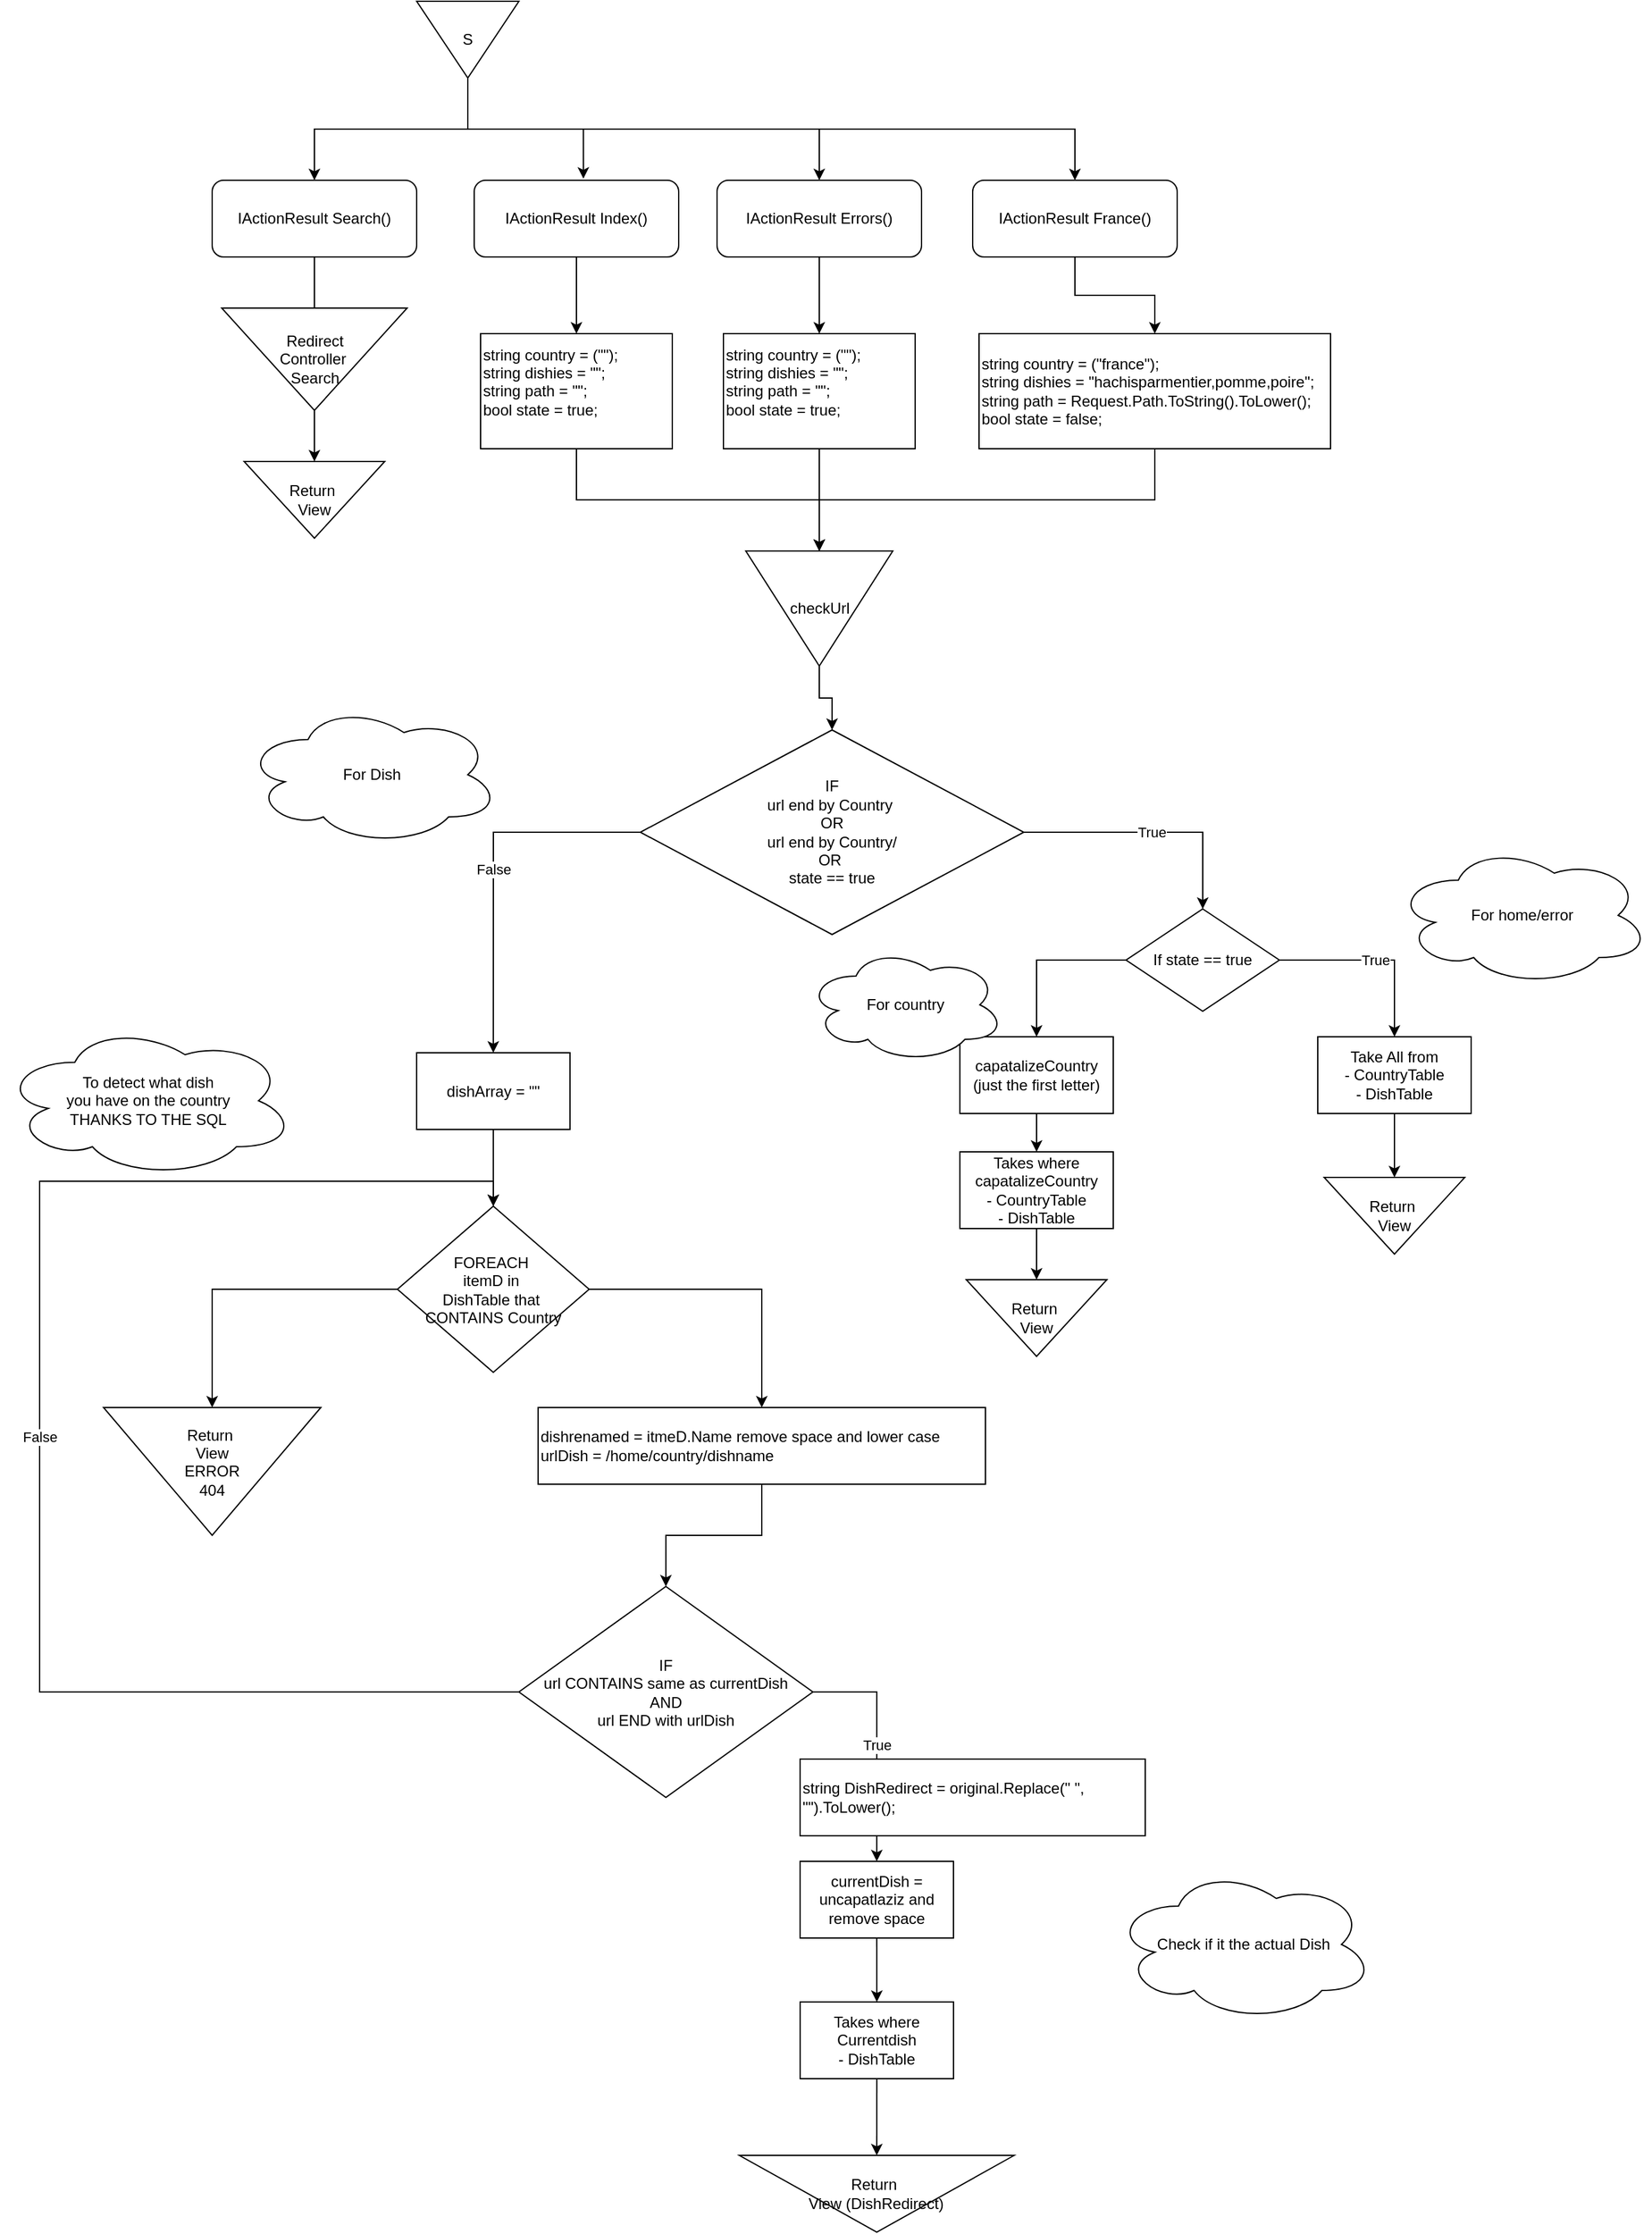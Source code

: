 <mxfile version="24.7.17">
  <diagram name="Page-1" id="ieFEpt_y5Hz8trDGl6M4">
    <mxGraphModel dx="454" dy="685" grid="1" gridSize="10" guides="1" tooltips="1" connect="1" arrows="1" fold="1" page="1" pageScale="1" pageWidth="850" pageHeight="1100" math="0" shadow="0">
      <root>
        <mxCell id="0" />
        <mxCell id="1" parent="0" />
        <mxCell id="sono2kKvDb-Px1hdgSL0-3" style="edgeStyle=orthogonalEdgeStyle;rounded=0;orthogonalLoop=1;jettySize=auto;html=1;exitX=1;exitY=0.5;exitDx=0;exitDy=0;entryX=0.5;entryY=0;entryDx=0;entryDy=0;" edge="1" parent="1" source="sono2kKvDb-Px1hdgSL0-1" target="sono2kKvDb-Px1hdgSL0-2">
          <mxGeometry relative="1" as="geometry" />
        </mxCell>
        <mxCell id="sono2kKvDb-Px1hdgSL0-48" style="edgeStyle=orthogonalEdgeStyle;rounded=0;orthogonalLoop=1;jettySize=auto;html=1;exitX=1;exitY=0.5;exitDx=0;exitDy=0;entryX=0.5;entryY=0;entryDx=0;entryDy=0;" edge="1" parent="1" source="sono2kKvDb-Px1hdgSL0-1" target="sono2kKvDb-Px1hdgSL0-8">
          <mxGeometry relative="1" as="geometry" />
        </mxCell>
        <mxCell id="sono2kKvDb-Px1hdgSL0-49" style="edgeStyle=orthogonalEdgeStyle;rounded=0;orthogonalLoop=1;jettySize=auto;html=1;exitX=1;exitY=0.5;exitDx=0;exitDy=0;entryX=0.5;entryY=0;entryDx=0;entryDy=0;" edge="1" parent="1" source="sono2kKvDb-Px1hdgSL0-1" target="sono2kKvDb-Px1hdgSL0-11">
          <mxGeometry relative="1" as="geometry" />
        </mxCell>
        <mxCell id="sono2kKvDb-Px1hdgSL0-1" value="S" style="triangle;whiteSpace=wrap;html=1;direction=south;" vertex="1" parent="1">
          <mxGeometry x="385" y="480" width="80" height="60" as="geometry" />
        </mxCell>
        <mxCell id="sono2kKvDb-Px1hdgSL0-47" style="edgeStyle=orthogonalEdgeStyle;rounded=0;orthogonalLoop=1;jettySize=auto;html=1;exitX=0.5;exitY=1;exitDx=0;exitDy=0;entryX=0;entryY=0.5;entryDx=0;entryDy=0;" edge="1" parent="1" source="sono2kKvDb-Px1hdgSL0-2" target="sono2kKvDb-Px1hdgSL0-46">
          <mxGeometry relative="1" as="geometry" />
        </mxCell>
        <mxCell id="sono2kKvDb-Px1hdgSL0-2" value="IActionResult Search()" style="rounded=1;whiteSpace=wrap;html=1;" vertex="1" parent="1">
          <mxGeometry x="225" y="620" width="160" height="60" as="geometry" />
        </mxCell>
        <mxCell id="sono2kKvDb-Px1hdgSL0-7" style="edgeStyle=orthogonalEdgeStyle;rounded=0;orthogonalLoop=1;jettySize=auto;html=1;exitX=0.5;exitY=1;exitDx=0;exitDy=0;entryX=0.5;entryY=0;entryDx=0;entryDy=0;" edge="1" parent="1" source="sono2kKvDb-Px1hdgSL0-4" target="sono2kKvDb-Px1hdgSL0-6">
          <mxGeometry relative="1" as="geometry" />
        </mxCell>
        <mxCell id="sono2kKvDb-Px1hdgSL0-4" value="IActionResult Index()" style="rounded=1;whiteSpace=wrap;html=1;" vertex="1" parent="1">
          <mxGeometry x="430" y="620" width="160" height="60" as="geometry" />
        </mxCell>
        <mxCell id="sono2kKvDb-Px1hdgSL0-5" style="edgeStyle=orthogonalEdgeStyle;rounded=0;orthogonalLoop=1;jettySize=auto;html=1;exitX=1;exitY=0.5;exitDx=0;exitDy=0;entryX=0.534;entryY=-0.02;entryDx=0;entryDy=0;entryPerimeter=0;" edge="1" parent="1" source="sono2kKvDb-Px1hdgSL0-1" target="sono2kKvDb-Px1hdgSL0-4">
          <mxGeometry relative="1" as="geometry" />
        </mxCell>
        <mxCell id="sono2kKvDb-Px1hdgSL0-17" style="edgeStyle=orthogonalEdgeStyle;rounded=0;orthogonalLoop=1;jettySize=auto;html=1;exitX=0.5;exitY=1;exitDx=0;exitDy=0;entryX=0;entryY=0.5;entryDx=0;entryDy=0;" edge="1" parent="1" source="sono2kKvDb-Px1hdgSL0-6" target="sono2kKvDb-Px1hdgSL0-16">
          <mxGeometry relative="1" as="geometry" />
        </mxCell>
        <mxCell id="sono2kKvDb-Px1hdgSL0-6" value="&lt;div&gt;string country = (&quot;&quot;);&lt;/div&gt;&lt;div&gt;string dishies = &quot;&quot;;&amp;nbsp;&lt;/div&gt;&lt;div&gt;string path = &quot;&quot;;&lt;/div&gt;&lt;div&gt;bool state = true;&lt;/div&gt;&lt;div&gt;&lt;br&gt;&lt;/div&gt;" style="rounded=0;whiteSpace=wrap;html=1;align=left;" vertex="1" parent="1">
          <mxGeometry x="435" y="740" width="150" height="90" as="geometry" />
        </mxCell>
        <mxCell id="sono2kKvDb-Px1hdgSL0-10" style="edgeStyle=orthogonalEdgeStyle;rounded=0;orthogonalLoop=1;jettySize=auto;html=1;exitX=0.5;exitY=1;exitDx=0;exitDy=0;entryX=0.5;entryY=0;entryDx=0;entryDy=0;" edge="1" parent="1" source="sono2kKvDb-Px1hdgSL0-8" target="sono2kKvDb-Px1hdgSL0-9">
          <mxGeometry relative="1" as="geometry" />
        </mxCell>
        <mxCell id="sono2kKvDb-Px1hdgSL0-8" value="IActionResult Errors()" style="rounded=1;whiteSpace=wrap;html=1;" vertex="1" parent="1">
          <mxGeometry x="620" y="620" width="160" height="60" as="geometry" />
        </mxCell>
        <mxCell id="sono2kKvDb-Px1hdgSL0-18" style="edgeStyle=orthogonalEdgeStyle;rounded=0;orthogonalLoop=1;jettySize=auto;html=1;exitX=0.5;exitY=1;exitDx=0;exitDy=0;entryX=0;entryY=0.5;entryDx=0;entryDy=0;" edge="1" parent="1" source="sono2kKvDb-Px1hdgSL0-9" target="sono2kKvDb-Px1hdgSL0-16">
          <mxGeometry relative="1" as="geometry" />
        </mxCell>
        <mxCell id="sono2kKvDb-Px1hdgSL0-9" value="&lt;div&gt;string country = (&quot;&quot;);&lt;/div&gt;&lt;div&gt;string dishies = &quot;&quot;;&amp;nbsp;&lt;/div&gt;&lt;div&gt;string path = &quot;&quot;;&lt;/div&gt;&lt;div&gt;bool state = true;&lt;/div&gt;&lt;div&gt;&lt;br&gt;&lt;/div&gt;" style="rounded=0;whiteSpace=wrap;html=1;align=left;" vertex="1" parent="1">
          <mxGeometry x="625" y="740" width="150" height="90" as="geometry" />
        </mxCell>
        <mxCell id="sono2kKvDb-Px1hdgSL0-14" style="edgeStyle=orthogonalEdgeStyle;rounded=0;orthogonalLoop=1;jettySize=auto;html=1;exitX=0.5;exitY=1;exitDx=0;exitDy=0;entryX=0.5;entryY=0;entryDx=0;entryDy=0;" edge="1" parent="1" source="sono2kKvDb-Px1hdgSL0-11" target="sono2kKvDb-Px1hdgSL0-12">
          <mxGeometry relative="1" as="geometry" />
        </mxCell>
        <mxCell id="sono2kKvDb-Px1hdgSL0-11" value="&lt;div&gt;IActionResult France()&lt;/div&gt;" style="rounded=1;whiteSpace=wrap;html=1;" vertex="1" parent="1">
          <mxGeometry x="820" y="620" width="160" height="60" as="geometry" />
        </mxCell>
        <mxCell id="sono2kKvDb-Px1hdgSL0-19" style="edgeStyle=orthogonalEdgeStyle;rounded=0;orthogonalLoop=1;jettySize=auto;html=1;exitX=0.5;exitY=1;exitDx=0;exitDy=0;entryX=0;entryY=0.5;entryDx=0;entryDy=0;" edge="1" parent="1" source="sono2kKvDb-Px1hdgSL0-12" target="sono2kKvDb-Px1hdgSL0-16">
          <mxGeometry relative="1" as="geometry" />
        </mxCell>
        <mxCell id="sono2kKvDb-Px1hdgSL0-12" value="&lt;div&gt;string country = (&quot;france&quot;);&lt;/div&gt;&lt;div&gt;string dishies = &quot;hachisparmentier,pomme,poire&quot;;&lt;/div&gt;&lt;div&gt;&lt;span style=&quot;background-color: initial;&quot;&gt;string path = Request.Path.ToString().ToLower();&lt;/span&gt;&lt;/div&gt;&lt;div&gt;bool state = false;&lt;/div&gt;" style="rounded=0;whiteSpace=wrap;html=1;align=left;" vertex="1" parent="1">
          <mxGeometry x="825" y="740" width="275" height="90" as="geometry" />
        </mxCell>
        <mxCell id="sono2kKvDb-Px1hdgSL0-21" style="edgeStyle=orthogonalEdgeStyle;rounded=0;orthogonalLoop=1;jettySize=auto;html=1;exitX=1;exitY=0.5;exitDx=0;exitDy=0;entryX=0.5;entryY=0;entryDx=0;entryDy=0;" edge="1" parent="1" source="sono2kKvDb-Px1hdgSL0-16" target="sono2kKvDb-Px1hdgSL0-20">
          <mxGeometry relative="1" as="geometry" />
        </mxCell>
        <mxCell id="sono2kKvDb-Px1hdgSL0-16" value="checkUrl" style="triangle;whiteSpace=wrap;html=1;direction=south;" vertex="1" parent="1">
          <mxGeometry x="642.5" y="910" width="115" height="90" as="geometry" />
        </mxCell>
        <mxCell id="sono2kKvDb-Px1hdgSL0-23" value="True" style="edgeStyle=orthogonalEdgeStyle;rounded=0;orthogonalLoop=1;jettySize=auto;html=1;exitX=1;exitY=0.5;exitDx=0;exitDy=0;entryX=0.5;entryY=0;entryDx=0;entryDy=0;" edge="1" parent="1" source="sono2kKvDb-Px1hdgSL0-20" target="sono2kKvDb-Px1hdgSL0-22">
          <mxGeometry relative="1" as="geometry" />
        </mxCell>
        <mxCell id="sono2kKvDb-Px1hdgSL0-40" value="False" style="edgeStyle=orthogonalEdgeStyle;rounded=0;orthogonalLoop=1;jettySize=auto;html=1;exitX=0;exitY=0.5;exitDx=0;exitDy=0;entryX=0.5;entryY=0;entryDx=0;entryDy=0;" edge="1" parent="1" source="sono2kKvDb-Px1hdgSL0-20" target="2w-vkjoon_6_aKNhuZL9-20">
          <mxGeometry relative="1" as="geometry">
            <mxPoint x="450" y="1190" as="targetPoint" />
          </mxGeometry>
        </mxCell>
        <mxCell id="sono2kKvDb-Px1hdgSL0-20" value="&lt;div&gt;IF&lt;/div&gt;&lt;div&gt;url end by Country&amp;nbsp;&lt;/div&gt;&lt;div&gt;OR&lt;/div&gt;&lt;div&gt;&amp;nbsp;url end by Country/&amp;nbsp;&lt;/div&gt;&lt;div&gt;OR&amp;nbsp;&lt;/div&gt;&lt;div&gt;state == true&lt;/div&gt;" style="rhombus;whiteSpace=wrap;html=1;" vertex="1" parent="1">
          <mxGeometry x="560" y="1050" width="300" height="160" as="geometry" />
        </mxCell>
        <mxCell id="sono2kKvDb-Px1hdgSL0-25" value="True" style="edgeStyle=orthogonalEdgeStyle;rounded=0;orthogonalLoop=1;jettySize=auto;html=1;exitX=1;exitY=0.5;exitDx=0;exitDy=0;entryX=0.5;entryY=0;entryDx=0;entryDy=0;" edge="1" parent="1" source="sono2kKvDb-Px1hdgSL0-22" target="sono2kKvDb-Px1hdgSL0-28">
          <mxGeometry relative="1" as="geometry">
            <mxPoint x="1150" y="1280" as="targetPoint" />
          </mxGeometry>
        </mxCell>
        <mxCell id="sono2kKvDb-Px1hdgSL0-32" style="edgeStyle=orthogonalEdgeStyle;rounded=0;orthogonalLoop=1;jettySize=auto;html=1;exitX=0;exitY=0.5;exitDx=0;exitDy=0;entryX=0.5;entryY=0;entryDx=0;entryDy=0;" edge="1" parent="1" source="sono2kKvDb-Px1hdgSL0-22" target="sono2kKvDb-Px1hdgSL0-31">
          <mxGeometry relative="1" as="geometry" />
        </mxCell>
        <mxCell id="sono2kKvDb-Px1hdgSL0-22" value="If state == true" style="rhombus;whiteSpace=wrap;html=1;" vertex="1" parent="1">
          <mxGeometry x="940" y="1190" width="120" height="80" as="geometry" />
        </mxCell>
        <mxCell id="sono2kKvDb-Px1hdgSL0-30" style="edgeStyle=orthogonalEdgeStyle;rounded=0;orthogonalLoop=1;jettySize=auto;html=1;exitX=0.5;exitY=1;exitDx=0;exitDy=0;entryX=0;entryY=0.5;entryDx=0;entryDy=0;" edge="1" parent="1" source="sono2kKvDb-Px1hdgSL0-28" target="sono2kKvDb-Px1hdgSL0-29">
          <mxGeometry relative="1" as="geometry" />
        </mxCell>
        <mxCell id="sono2kKvDb-Px1hdgSL0-28" value="Take All from&lt;div&gt;- CountryTable&lt;/div&gt;&lt;div&gt;- DishTable&lt;/div&gt;" style="rounded=0;whiteSpace=wrap;html=1;" vertex="1" parent="1">
          <mxGeometry x="1090" y="1290" width="120" height="60" as="geometry" />
        </mxCell>
        <mxCell id="sono2kKvDb-Px1hdgSL0-29" value="Return&amp;nbsp;&lt;div&gt;View&lt;/div&gt;" style="triangle;whiteSpace=wrap;html=1;direction=south;" vertex="1" parent="1">
          <mxGeometry x="1095" y="1400" width="110" height="60" as="geometry" />
        </mxCell>
        <mxCell id="sono2kKvDb-Px1hdgSL0-34" style="edgeStyle=orthogonalEdgeStyle;rounded=0;orthogonalLoop=1;jettySize=auto;html=1;exitX=0.5;exitY=1;exitDx=0;exitDy=0;entryX=0.5;entryY=0;entryDx=0;entryDy=0;" edge="1" parent="1" source="sono2kKvDb-Px1hdgSL0-31" target="sono2kKvDb-Px1hdgSL0-33">
          <mxGeometry relative="1" as="geometry" />
        </mxCell>
        <mxCell id="sono2kKvDb-Px1hdgSL0-31" value="capatalizeCountry (just the first letter)" style="rounded=0;whiteSpace=wrap;html=1;" vertex="1" parent="1">
          <mxGeometry x="810" y="1290" width="120" height="60" as="geometry" />
        </mxCell>
        <mxCell id="sono2kKvDb-Px1hdgSL0-36" style="edgeStyle=orthogonalEdgeStyle;rounded=0;orthogonalLoop=1;jettySize=auto;html=1;exitX=0.5;exitY=1;exitDx=0;exitDy=0;entryX=0;entryY=0.5;entryDx=0;entryDy=0;" edge="1" parent="1" source="sono2kKvDb-Px1hdgSL0-33" target="sono2kKvDb-Px1hdgSL0-35">
          <mxGeometry relative="1" as="geometry" />
        </mxCell>
        <mxCell id="sono2kKvDb-Px1hdgSL0-33" value="Takes where capatalizeCountry&lt;div&gt;- CountryTable&lt;/div&gt;&lt;div&gt;- DishTable&lt;/div&gt;" style="rounded=0;whiteSpace=wrap;html=1;" vertex="1" parent="1">
          <mxGeometry x="810" y="1380" width="120" height="60" as="geometry" />
        </mxCell>
        <mxCell id="sono2kKvDb-Px1hdgSL0-35" value="Return&amp;nbsp;&lt;div&gt;View&lt;/div&gt;" style="triangle;whiteSpace=wrap;html=1;direction=south;" vertex="1" parent="1">
          <mxGeometry x="815" y="1480" width="110" height="60" as="geometry" />
        </mxCell>
        <mxCell id="sono2kKvDb-Px1hdgSL0-46" value="Return&amp;nbsp;&lt;div&gt;View&lt;/div&gt;" style="triangle;whiteSpace=wrap;html=1;direction=south;" vertex="1" parent="1">
          <mxGeometry x="250" y="840" width="110" height="60" as="geometry" />
        </mxCell>
        <mxCell id="sono2kKvDb-Px1hdgSL0-53" value="True" style="edgeStyle=orthogonalEdgeStyle;rounded=0;orthogonalLoop=1;jettySize=auto;html=1;exitX=1;exitY=0.5;exitDx=0;exitDy=0;entryX=0.5;entryY=0;entryDx=0;entryDy=0;" edge="1" parent="1" source="sono2kKvDb-Px1hdgSL0-50" target="sono2kKvDb-Px1hdgSL0-52">
          <mxGeometry relative="1" as="geometry" />
        </mxCell>
        <mxCell id="2w-vkjoon_6_aKNhuZL9-37" value="False" style="edgeStyle=orthogonalEdgeStyle;rounded=0;orthogonalLoop=1;jettySize=auto;html=1;exitX=0;exitY=0.5;exitDx=0;exitDy=0;entryX=0.5;entryY=0;entryDx=0;entryDy=0;" edge="1" parent="1" source="sono2kKvDb-Px1hdgSL0-50" target="2w-vkjoon_6_aKNhuZL9-18">
          <mxGeometry relative="1" as="geometry">
            <Array as="points">
              <mxPoint x="90" y="1803" />
              <mxPoint x="90" y="1403" />
              <mxPoint x="445" y="1403" />
            </Array>
          </mxGeometry>
        </mxCell>
        <mxCell id="sono2kKvDb-Px1hdgSL0-50" value="IF&lt;div&gt;url CONTAINS same as currentDish&lt;/div&gt;&lt;div&gt;AND&lt;/div&gt;&lt;div&gt;url END with urlDish&lt;/div&gt;" style="rhombus;whiteSpace=wrap;html=1;" vertex="1" parent="1">
          <mxGeometry x="464.98" y="1720" width="230" height="165" as="geometry" />
        </mxCell>
        <mxCell id="sono2kKvDb-Px1hdgSL0-56" style="edgeStyle=orthogonalEdgeStyle;rounded=0;orthogonalLoop=1;jettySize=auto;html=1;exitX=0.5;exitY=1;exitDx=0;exitDy=0;entryX=0.5;entryY=0;entryDx=0;entryDy=0;" edge="1" parent="1" source="sono2kKvDb-Px1hdgSL0-52" target="sono2kKvDb-Px1hdgSL0-54">
          <mxGeometry relative="1" as="geometry" />
        </mxCell>
        <mxCell id="sono2kKvDb-Px1hdgSL0-52" value="currentDish = uncapatlaziz and remove space" style="rounded=0;whiteSpace=wrap;html=1;" vertex="1" parent="1">
          <mxGeometry x="684.98" y="1935" width="120" height="60" as="geometry" />
        </mxCell>
        <mxCell id="sono2kKvDb-Px1hdgSL0-57" style="edgeStyle=orthogonalEdgeStyle;rounded=0;orthogonalLoop=1;jettySize=auto;html=1;exitX=0.5;exitY=1;exitDx=0;exitDy=0;entryX=0;entryY=0.5;entryDx=0;entryDy=0;" edge="1" parent="1" source="sono2kKvDb-Px1hdgSL0-54" target="sono2kKvDb-Px1hdgSL0-55">
          <mxGeometry relative="1" as="geometry" />
        </mxCell>
        <mxCell id="sono2kKvDb-Px1hdgSL0-54" value="&lt;div&gt;Takes where Currentdish&lt;br&gt;&lt;/div&gt;&lt;div&gt;- DishTable&lt;/div&gt;" style="rounded=0;whiteSpace=wrap;html=1;" vertex="1" parent="1">
          <mxGeometry x="685.03" y="2045" width="120" height="60" as="geometry" />
        </mxCell>
        <mxCell id="sono2kKvDb-Px1hdgSL0-55" value="Return&amp;nbsp;&lt;div&gt;View (&lt;span style=&quot;background-color: initial;&quot;&gt;DishRedirect)&lt;/span&gt;&lt;/div&gt;" style="triangle;whiteSpace=wrap;html=1;direction=south;" vertex="1" parent="1">
          <mxGeometry x="637.45" y="2165" width="215.05" height="60" as="geometry" />
        </mxCell>
        <mxCell id="sono2kKvDb-Px1hdgSL0-60" style="edgeStyle=orthogonalEdgeStyle;rounded=0;orthogonalLoop=1;jettySize=auto;html=1;exitX=0;exitY=0.5;exitDx=0;exitDy=0;entryX=0;entryY=0.5;entryDx=0;entryDy=0;" edge="1" parent="1" source="sono2kKvDb-Px1hdgSL0-41">
          <mxGeometry relative="1" as="geometry">
            <mxPoint x="309.95" y="2090" as="targetPoint" />
          </mxGeometry>
        </mxCell>
        <mxCell id="sono2kKvDb-Px1hdgSL0-66" value="For home/error" style="ellipse;shape=cloud;whiteSpace=wrap;html=1;" vertex="1" parent="1">
          <mxGeometry x="1150" y="1140" width="200" height="110" as="geometry" />
        </mxCell>
        <mxCell id="sono2kKvDb-Px1hdgSL0-67" value="For Dish" style="ellipse;shape=cloud;whiteSpace=wrap;html=1;" vertex="1" parent="1">
          <mxGeometry x="250" y="1030" width="200" height="110" as="geometry" />
        </mxCell>
        <mxCell id="sono2kKvDb-Px1hdgSL0-68" value="For country" style="ellipse;shape=cloud;whiteSpace=wrap;html=1;" vertex="1" parent="1">
          <mxGeometry x="690" y="1220" width="155" height="90" as="geometry" />
        </mxCell>
        <mxCell id="sono2kKvDb-Px1hdgSL0-69" value="Redirect&lt;div&gt;Controller&amp;nbsp;&lt;/div&gt;&lt;div&gt;Search&lt;/div&gt;" style="triangle;whiteSpace=wrap;html=1;direction=south;" vertex="1" parent="1">
          <mxGeometry x="232.5" y="720" width="145" height="80" as="geometry" />
        </mxCell>
        <mxCell id="2w-vkjoon_6_aKNhuZL9-16" style="edgeStyle=orthogonalEdgeStyle;rounded=0;orthogonalLoop=1;jettySize=auto;html=1;exitX=1;exitY=0.5;exitDx=0;exitDy=0;entryX=0.5;entryY=0;entryDx=0;entryDy=0;" edge="1" parent="1" source="2w-vkjoon_6_aKNhuZL9-18" target="2w-vkjoon_6_aKNhuZL9-21">
          <mxGeometry relative="1" as="geometry" />
        </mxCell>
        <mxCell id="2w-vkjoon_6_aKNhuZL9-17" style="edgeStyle=orthogonalEdgeStyle;rounded=0;orthogonalLoop=1;jettySize=auto;html=1;exitX=0;exitY=0.5;exitDx=0;exitDy=0;entryX=0;entryY=0.5;entryDx=0;entryDy=0;" edge="1" parent="1" source="2w-vkjoon_6_aKNhuZL9-18" target="2w-vkjoon_6_aKNhuZL9-35">
          <mxGeometry relative="1" as="geometry">
            <mxPoint x="229.95" y="1567.5" as="targetPoint" />
          </mxGeometry>
        </mxCell>
        <mxCell id="2w-vkjoon_6_aKNhuZL9-18" value="FOREACH&amp;nbsp;&lt;div&gt;itemD in&lt;span style=&quot;background-color: initial;&quot;&gt;&amp;nbsp;&lt;/span&gt;&lt;div&gt;&lt;div&gt;DishTable that&amp;nbsp;&lt;/div&gt;&lt;div&gt;CONTAINS Country&lt;/div&gt;&lt;/div&gt;&lt;/div&gt;" style="rhombus;whiteSpace=wrap;html=1;" vertex="1" parent="1">
          <mxGeometry x="369.95" y="1422.5" width="150" height="130" as="geometry" />
        </mxCell>
        <mxCell id="2w-vkjoon_6_aKNhuZL9-19" style="edgeStyle=orthogonalEdgeStyle;rounded=0;orthogonalLoop=1;jettySize=auto;html=1;exitX=0.5;exitY=1;exitDx=0;exitDy=0;entryX=0.5;entryY=0;entryDx=0;entryDy=0;" edge="1" parent="1" source="2w-vkjoon_6_aKNhuZL9-20" target="2w-vkjoon_6_aKNhuZL9-18">
          <mxGeometry relative="1" as="geometry" />
        </mxCell>
        <mxCell id="2w-vkjoon_6_aKNhuZL9-20" value="dishArray = &quot;&quot;" style="rounded=0;whiteSpace=wrap;html=1;" vertex="1" parent="1">
          <mxGeometry x="384.95" y="1302.5" width="120" height="60" as="geometry" />
        </mxCell>
        <mxCell id="2w-vkjoon_6_aKNhuZL9-36" style="edgeStyle=orthogonalEdgeStyle;rounded=0;orthogonalLoop=1;jettySize=auto;html=1;exitX=0.5;exitY=1;exitDx=0;exitDy=0;entryX=0.5;entryY=0;entryDx=0;entryDy=0;" edge="1" parent="1" source="2w-vkjoon_6_aKNhuZL9-21" target="sono2kKvDb-Px1hdgSL0-50">
          <mxGeometry relative="1" as="geometry" />
        </mxCell>
        <mxCell id="2w-vkjoon_6_aKNhuZL9-21" value="&lt;div&gt;dishrenamed = itmeD.Name remove space and lower case&lt;/div&gt;&lt;div&gt;urlDish = /home/country/dishname&lt;br&gt;&lt;/div&gt;" style="rounded=0;whiteSpace=wrap;html=1;align=left;" vertex="1" parent="1">
          <mxGeometry x="480" y="1580" width="350" height="60" as="geometry" />
        </mxCell>
        <mxCell id="2w-vkjoon_6_aKNhuZL9-32" value="To detect what dish&lt;div&gt;you have on the country&lt;/div&gt;&lt;div&gt;THANKS TO THE SQL&lt;/div&gt;" style="ellipse;shape=cloud;whiteSpace=wrap;html=1;" vertex="1" parent="1">
          <mxGeometry x="60" y="1280" width="230" height="120" as="geometry" />
        </mxCell>
        <mxCell id="2w-vkjoon_6_aKNhuZL9-33" value="Check if it the actual Dish" style="ellipse;shape=cloud;whiteSpace=wrap;html=1;" vertex="1" parent="1">
          <mxGeometry x="930" y="1940" width="204.05" height="120" as="geometry" />
        </mxCell>
        <mxCell id="2w-vkjoon_6_aKNhuZL9-34" value="&lt;span class=&quot;hljs-built_in&quot;&gt;string&lt;/span&gt;&amp;nbsp;DishRedirect = original.Replace(&lt;span class=&quot;hljs-string&quot;&gt;&quot; &quot;&lt;/span&gt;, &lt;span class=&quot;hljs-string&quot;&gt;&quot;&quot;&lt;/span&gt;).ToLower();" style="rounded=0;whiteSpace=wrap;html=1;align=left;" vertex="1" parent="1">
          <mxGeometry x="684.98" y="1855" width="270.05" height="60" as="geometry" />
        </mxCell>
        <mxCell id="2w-vkjoon_6_aKNhuZL9-35" value="Return&amp;nbsp;&lt;div&gt;View&lt;/div&gt;&lt;div&gt;ERROR&lt;/div&gt;&lt;div&gt;404&lt;/div&gt;&lt;div&gt;&lt;br&gt;&lt;/div&gt;" style="triangle;whiteSpace=wrap;html=1;direction=south;" vertex="1" parent="1">
          <mxGeometry x="140" y="1580" width="170" height="100" as="geometry" />
        </mxCell>
      </root>
    </mxGraphModel>
  </diagram>
</mxfile>
